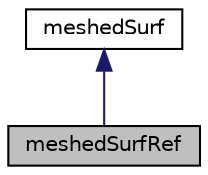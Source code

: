 digraph "meshedSurfRef"
{
  bgcolor="transparent";
  edge [fontname="Helvetica",fontsize="10",labelfontname="Helvetica",labelfontsize="10"];
  node [fontname="Helvetica",fontsize="10",shape=record];
  Node1 [label="meshedSurfRef",height=0.2,width=0.4,color="black", fillcolor="grey75", style="filled" fontcolor="black"];
  Node2 -> Node1 [dir="back",color="midnightblue",fontsize="10",style="solid",fontname="Helvetica"];
  Node2 [label="meshedSurf",height=0.2,width=0.4,color="black",URL="$classFoam_1_1meshedSurf.html",tooltip="Abstract definition of a meshed surface defined by faces and points. "];
}

